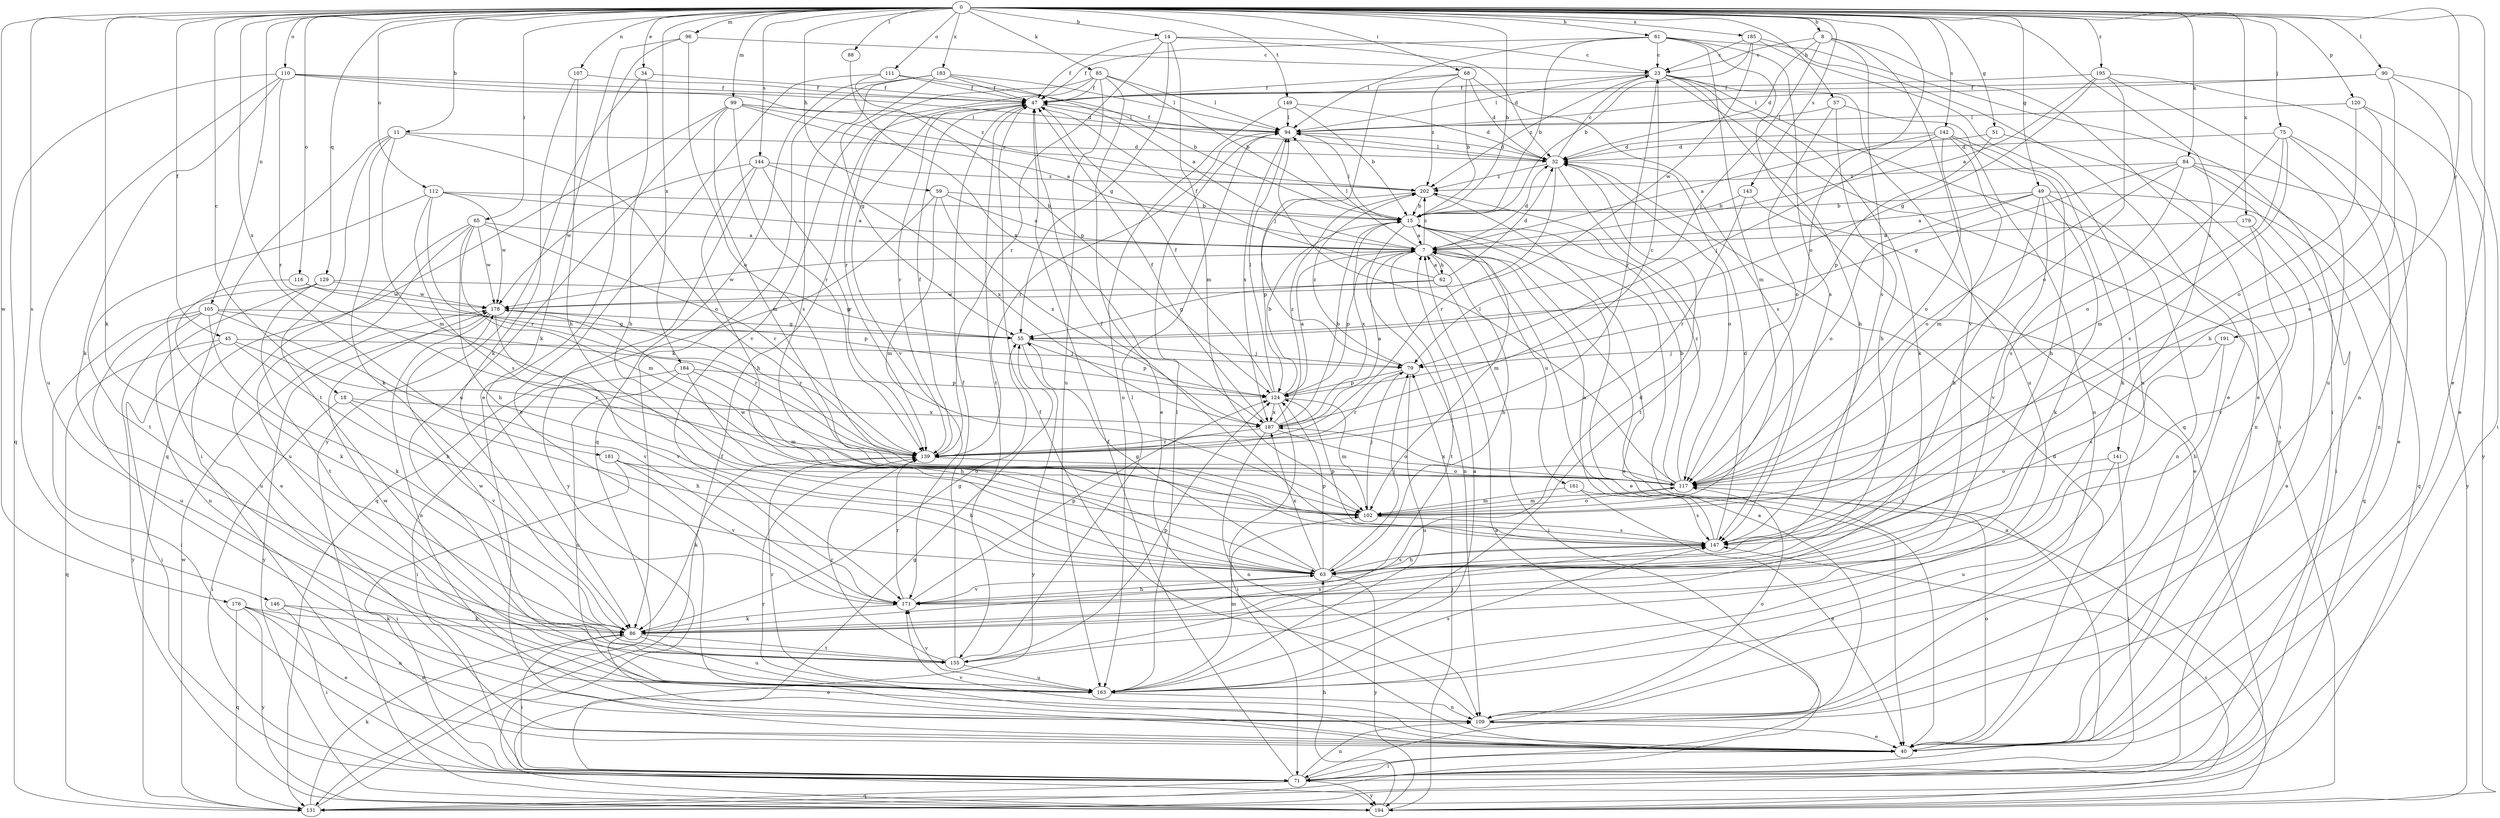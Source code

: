 strict digraph  {
0;
7;
8;
11;
14;
15;
18;
23;
32;
34;
40;
45;
47;
49;
51;
55;
57;
59;
61;
62;
63;
65;
68;
71;
75;
79;
84;
85;
86;
88;
90;
94;
96;
99;
102;
105;
107;
109;
110;
111;
112;
116;
117;
120;
124;
129;
131;
139;
141;
142;
143;
144;
146;
147;
149;
155;
161;
163;
171;
176;
178;
179;
181;
183;
184;
185;
187;
191;
194;
195;
202;
0 -> 8  [label=b];
0 -> 11  [label=b];
0 -> 14  [label=b];
0 -> 15  [label=b];
0 -> 18  [label=c];
0 -> 34  [label=e];
0 -> 40  [label=e];
0 -> 45  [label=f];
0 -> 49  [label=g];
0 -> 51  [label=g];
0 -> 57  [label=h];
0 -> 59  [label=h];
0 -> 61  [label=h];
0 -> 65  [label=i];
0 -> 68  [label=i];
0 -> 75  [label=j];
0 -> 84  [label=k];
0 -> 85  [label=k];
0 -> 86  [label=k];
0 -> 88  [label=l];
0 -> 90  [label=l];
0 -> 96  [label=m];
0 -> 99  [label=m];
0 -> 105  [label=n];
0 -> 107  [label=n];
0 -> 110  [label=o];
0 -> 111  [label=o];
0 -> 112  [label=o];
0 -> 116  [label=o];
0 -> 117  [label=o];
0 -> 120  [label=p];
0 -> 129  [label=q];
0 -> 141  [label=s];
0 -> 142  [label=s];
0 -> 143  [label=s];
0 -> 144  [label=s];
0 -> 146  [label=s];
0 -> 149  [label=t];
0 -> 176  [label=w];
0 -> 179  [label=x];
0 -> 181  [label=x];
0 -> 183  [label=x];
0 -> 184  [label=x];
0 -> 185  [label=x];
0 -> 191  [label=y];
0 -> 195  [label=z];
7 -> 32  [label=d];
7 -> 62  [label=h];
7 -> 63  [label=h];
7 -> 94  [label=l];
7 -> 124  [label=p];
7 -> 155  [label=t];
7 -> 161  [label=u];
7 -> 178  [label=w];
7 -> 202  [label=z];
8 -> 23  [label=c];
8 -> 32  [label=d];
8 -> 40  [label=e];
8 -> 79  [label=j];
8 -> 147  [label=s];
8 -> 171  [label=v];
11 -> 32  [label=d];
11 -> 71  [label=i];
11 -> 86  [label=k];
11 -> 102  [label=m];
11 -> 117  [label=o];
11 -> 155  [label=t];
14 -> 23  [label=c];
14 -> 32  [label=d];
14 -> 47  [label=f];
14 -> 55  [label=g];
14 -> 102  [label=m];
14 -> 139  [label=r];
15 -> 7  [label=a];
15 -> 40  [label=e];
15 -> 71  [label=i];
15 -> 94  [label=l];
15 -> 102  [label=m];
15 -> 109  [label=n];
15 -> 187  [label=x];
18 -> 63  [label=h];
18 -> 71  [label=i];
18 -> 171  [label=v];
18 -> 187  [label=x];
23 -> 47  [label=f];
23 -> 63  [label=h];
23 -> 71  [label=i];
23 -> 86  [label=k];
23 -> 94  [label=l];
23 -> 139  [label=r];
23 -> 163  [label=u];
23 -> 194  [label=y];
23 -> 202  [label=z];
32 -> 23  [label=c];
32 -> 94  [label=l];
32 -> 117  [label=o];
32 -> 139  [label=r];
32 -> 155  [label=t];
32 -> 202  [label=z];
34 -> 47  [label=f];
34 -> 63  [label=h];
34 -> 194  [label=y];
40 -> 32  [label=d];
40 -> 71  [label=i];
40 -> 117  [label=o];
40 -> 139  [label=r];
40 -> 171  [label=v];
45 -> 63  [label=h];
45 -> 71  [label=i];
45 -> 79  [label=j];
45 -> 131  [label=q];
45 -> 139  [label=r];
47 -> 94  [label=l];
47 -> 139  [label=r];
47 -> 155  [label=t];
47 -> 171  [label=v];
49 -> 7  [label=a];
49 -> 15  [label=b];
49 -> 63  [label=h];
49 -> 86  [label=k];
49 -> 109  [label=n];
49 -> 117  [label=o];
49 -> 131  [label=q];
49 -> 171  [label=v];
51 -> 32  [label=d];
51 -> 109  [label=n];
51 -> 124  [label=p];
55 -> 79  [label=j];
55 -> 124  [label=p];
55 -> 194  [label=y];
57 -> 63  [label=h];
57 -> 94  [label=l];
57 -> 109  [label=n];
57 -> 117  [label=o];
59 -> 7  [label=a];
59 -> 15  [label=b];
59 -> 102  [label=m];
59 -> 131  [label=q];
59 -> 187  [label=x];
61 -> 15  [label=b];
61 -> 23  [label=c];
61 -> 47  [label=f];
61 -> 71  [label=i];
61 -> 94  [label=l];
61 -> 102  [label=m];
61 -> 131  [label=q];
61 -> 147  [label=s];
62 -> 7  [label=a];
62 -> 32  [label=d];
62 -> 47  [label=f];
62 -> 55  [label=g];
62 -> 71  [label=i];
62 -> 178  [label=w];
63 -> 55  [label=g];
63 -> 79  [label=j];
63 -> 124  [label=p];
63 -> 147  [label=s];
63 -> 171  [label=v];
63 -> 187  [label=x];
63 -> 194  [label=y];
65 -> 7  [label=a];
65 -> 40  [label=e];
65 -> 63  [label=h];
65 -> 102  [label=m];
65 -> 139  [label=r];
65 -> 163  [label=u];
65 -> 178  [label=w];
68 -> 15  [label=b];
68 -> 32  [label=d];
68 -> 47  [label=f];
68 -> 79  [label=j];
68 -> 147  [label=s];
68 -> 202  [label=z];
71 -> 7  [label=a];
71 -> 47  [label=f];
71 -> 55  [label=g];
71 -> 109  [label=n];
71 -> 131  [label=q];
71 -> 194  [label=y];
75 -> 32  [label=d];
75 -> 40  [label=e];
75 -> 102  [label=m];
75 -> 109  [label=n];
75 -> 117  [label=o];
75 -> 147  [label=s];
79 -> 124  [label=p];
79 -> 139  [label=r];
79 -> 163  [label=u];
79 -> 202  [label=z];
84 -> 55  [label=g];
84 -> 71  [label=i];
84 -> 117  [label=o];
84 -> 131  [label=q];
84 -> 147  [label=s];
84 -> 194  [label=y];
84 -> 202  [label=z];
85 -> 15  [label=b];
85 -> 40  [label=e];
85 -> 47  [label=f];
85 -> 94  [label=l];
85 -> 139  [label=r];
85 -> 163  [label=u];
85 -> 171  [label=v];
86 -> 32  [label=d];
86 -> 40  [label=e];
86 -> 55  [label=g];
86 -> 71  [label=i];
86 -> 147  [label=s];
86 -> 155  [label=t];
86 -> 163  [label=u];
88 -> 187  [label=x];
90 -> 40  [label=e];
90 -> 47  [label=f];
90 -> 71  [label=i];
90 -> 94  [label=l];
90 -> 147  [label=s];
94 -> 32  [label=d];
94 -> 47  [label=f];
94 -> 139  [label=r];
94 -> 187  [label=x];
96 -> 23  [label=c];
96 -> 40  [label=e];
96 -> 86  [label=k];
96 -> 117  [label=o];
99 -> 7  [label=a];
99 -> 94  [label=l];
99 -> 102  [label=m];
99 -> 131  [label=q];
99 -> 139  [label=r];
99 -> 163  [label=u];
99 -> 202  [label=z];
102 -> 79  [label=j];
102 -> 117  [label=o];
102 -> 147  [label=s];
102 -> 178  [label=w];
105 -> 55  [label=g];
105 -> 71  [label=i];
105 -> 86  [label=k];
105 -> 139  [label=r];
105 -> 163  [label=u];
105 -> 171  [label=v];
105 -> 194  [label=y];
107 -> 47  [label=f];
107 -> 63  [label=h];
107 -> 86  [label=k];
109 -> 40  [label=e];
109 -> 47  [label=f];
109 -> 117  [label=o];
110 -> 32  [label=d];
110 -> 47  [label=f];
110 -> 86  [label=k];
110 -> 131  [label=q];
110 -> 139  [label=r];
110 -> 163  [label=u];
110 -> 202  [label=z];
111 -> 15  [label=b];
111 -> 40  [label=e];
111 -> 47  [label=f];
111 -> 124  [label=p];
112 -> 7  [label=a];
112 -> 15  [label=b];
112 -> 139  [label=r];
112 -> 147  [label=s];
112 -> 155  [label=t];
112 -> 178  [label=w];
116 -> 86  [label=k];
116 -> 124  [label=p];
116 -> 178  [label=w];
117 -> 15  [label=b];
117 -> 94  [label=l];
117 -> 102  [label=m];
117 -> 187  [label=x];
117 -> 202  [label=z];
120 -> 63  [label=h];
120 -> 94  [label=l];
120 -> 117  [label=o];
120 -> 194  [label=y];
124 -> 7  [label=a];
124 -> 15  [label=b];
124 -> 47  [label=f];
124 -> 71  [label=i];
124 -> 94  [label=l];
124 -> 102  [label=m];
124 -> 187  [label=x];
129 -> 55  [label=g];
129 -> 109  [label=n];
129 -> 155  [label=t];
129 -> 163  [label=u];
129 -> 178  [label=w];
131 -> 7  [label=a];
131 -> 47  [label=f];
131 -> 86  [label=k];
131 -> 178  [label=w];
139 -> 47  [label=f];
139 -> 86  [label=k];
139 -> 117  [label=o];
141 -> 71  [label=i];
141 -> 117  [label=o];
141 -> 163  [label=u];
142 -> 7  [label=a];
142 -> 32  [label=d];
142 -> 63  [label=h];
142 -> 79  [label=j];
142 -> 86  [label=k];
142 -> 102  [label=m];
142 -> 117  [label=o];
143 -> 15  [label=b];
143 -> 40  [label=e];
143 -> 139  [label=r];
144 -> 63  [label=h];
144 -> 139  [label=r];
144 -> 178  [label=w];
144 -> 187  [label=x];
144 -> 194  [label=y];
144 -> 202  [label=z];
146 -> 40  [label=e];
146 -> 71  [label=i];
146 -> 86  [label=k];
147 -> 7  [label=a];
147 -> 32  [label=d];
147 -> 47  [label=f];
147 -> 63  [label=h];
147 -> 124  [label=p];
149 -> 15  [label=b];
149 -> 32  [label=d];
149 -> 94  [label=l];
149 -> 163  [label=u];
155 -> 47  [label=f];
155 -> 94  [label=l];
155 -> 124  [label=p];
155 -> 139  [label=r];
155 -> 163  [label=u];
155 -> 178  [label=w];
161 -> 40  [label=e];
161 -> 102  [label=m];
161 -> 147  [label=s];
163 -> 7  [label=a];
163 -> 94  [label=l];
163 -> 102  [label=m];
163 -> 109  [label=n];
163 -> 139  [label=r];
163 -> 147  [label=s];
163 -> 171  [label=v];
163 -> 178  [label=w];
171 -> 63  [label=h];
171 -> 86  [label=k];
171 -> 124  [label=p];
171 -> 139  [label=r];
176 -> 40  [label=e];
176 -> 86  [label=k];
176 -> 109  [label=n];
176 -> 131  [label=q];
176 -> 194  [label=y];
178 -> 55  [label=g];
178 -> 109  [label=n];
178 -> 139  [label=r];
178 -> 171  [label=v];
178 -> 194  [label=y];
179 -> 7  [label=a];
179 -> 40  [label=e];
179 -> 171  [label=v];
181 -> 63  [label=h];
181 -> 71  [label=i];
181 -> 117  [label=o];
181 -> 171  [label=v];
183 -> 7  [label=a];
183 -> 47  [label=f];
183 -> 55  [label=g];
183 -> 86  [label=k];
183 -> 94  [label=l];
183 -> 131  [label=q];
183 -> 147  [label=s];
184 -> 63  [label=h];
184 -> 71  [label=i];
184 -> 102  [label=m];
184 -> 109  [label=n];
184 -> 124  [label=p];
185 -> 15  [label=b];
185 -> 23  [label=c];
185 -> 40  [label=e];
185 -> 109  [label=n];
185 -> 178  [label=w];
187 -> 7  [label=a];
187 -> 15  [label=b];
187 -> 23  [label=c];
187 -> 47  [label=f];
187 -> 109  [label=n];
187 -> 117  [label=o];
187 -> 139  [label=r];
187 -> 202  [label=z];
191 -> 63  [label=h];
191 -> 79  [label=j];
191 -> 147  [label=s];
194 -> 7  [label=a];
194 -> 63  [label=h];
194 -> 79  [label=j];
194 -> 147  [label=s];
195 -> 7  [label=a];
195 -> 47  [label=f];
195 -> 55  [label=g];
195 -> 109  [label=n];
195 -> 117  [label=o];
195 -> 163  [label=u];
202 -> 15  [label=b];
202 -> 40  [label=e];
202 -> 124  [label=p];
}
